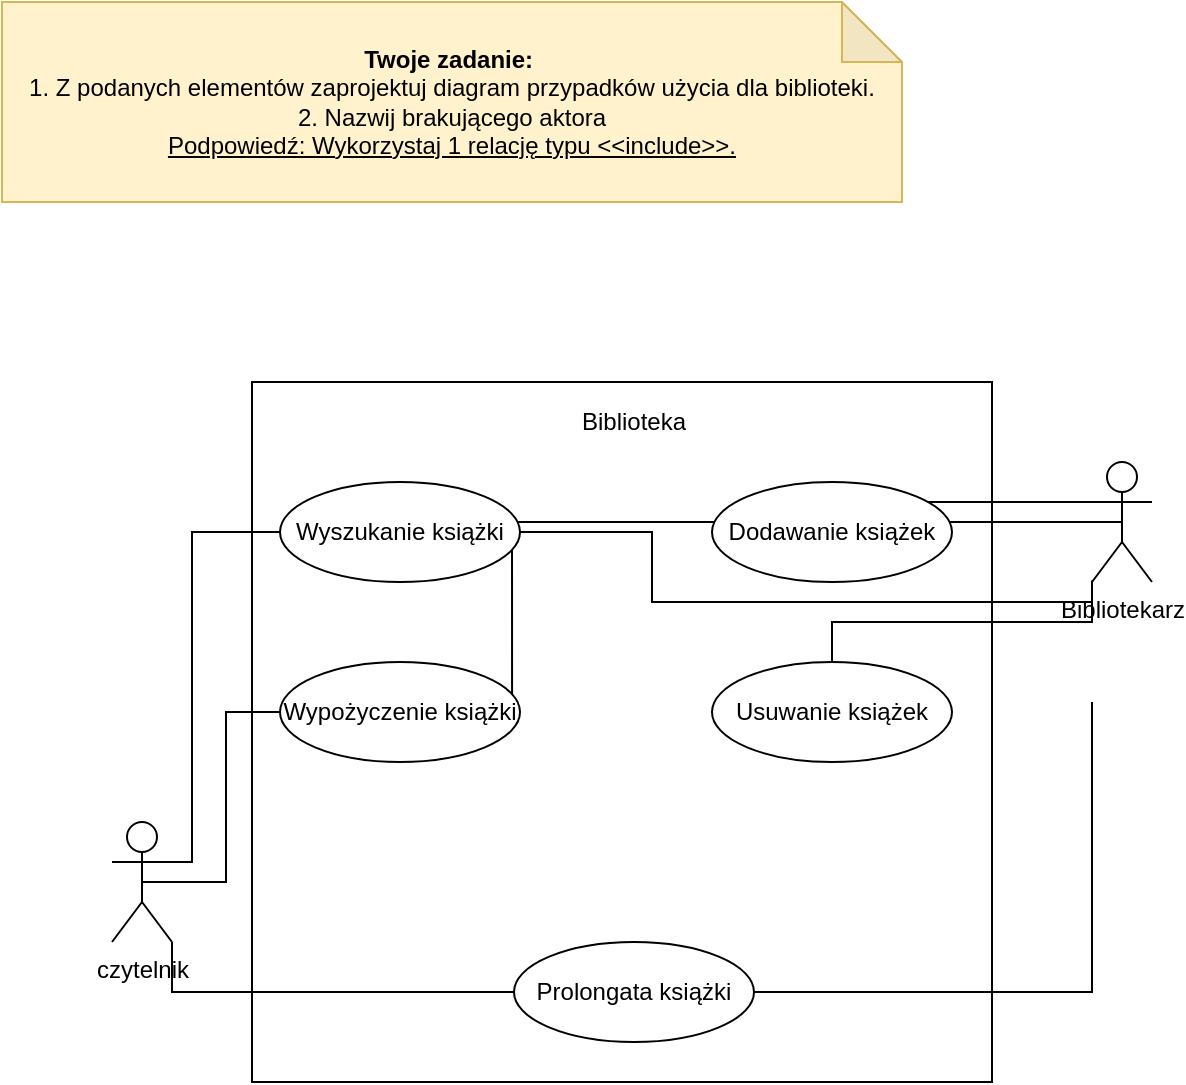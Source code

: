 <mxfile version="20.8.5" type="device" pages="6"><diagram id="owntlNmvrMlQgP1q4q-l" name="Task 1"><mxGraphModel dx="1430" dy="762" grid="1" gridSize="10" guides="1" tooltips="1" connect="1" arrows="1" fold="1" page="1" pageScale="1" pageWidth="827" pageHeight="1169" math="0" shadow="0"><root><mxCell id="0"/><mxCell id="1" parent="0"/><mxCell id="fiNVMJ7Mbm-b4R9BzBuI-1" value="" style="rounded=0;whiteSpace=wrap;html=1;" parent="1" vertex="1"><mxGeometry x="340" y="230" width="370" height="350" as="geometry"/></mxCell><mxCell id="YDgKCNMx6XYASBB9MlHv-9" style="edgeStyle=orthogonalEdgeStyle;rounded=0;orthogonalLoop=1;jettySize=auto;html=1;exitX=0;exitY=0.333;exitDx=0;exitDy=0;exitPerimeter=0;endArrow=none;endFill=0;" edge="1" parent="1" source="fiNVMJ7Mbm-b4R9BzBuI-2" target="fiNVMJ7Mbm-b4R9BzBuI-6"><mxGeometry relative="1" as="geometry"><Array as="points"><mxPoint x="700" y="290"/><mxPoint x="700" y="290"/></Array></mxGeometry></mxCell><mxCell id="YDgKCNMx6XYASBB9MlHv-10" style="edgeStyle=orthogonalEdgeStyle;rounded=0;orthogonalLoop=1;jettySize=auto;html=1;exitX=0;exitY=1;exitDx=0;exitDy=0;exitPerimeter=0;endArrow=none;endFill=0;" edge="1" parent="1" source="fiNVMJ7Mbm-b4R9BzBuI-2" target="fiNVMJ7Mbm-b4R9BzBuI-8"><mxGeometry relative="1" as="geometry"/></mxCell><mxCell id="AKP869XH4dTRRcfNYmqM-7" style="edgeStyle=orthogonalEdgeStyle;rounded=0;orthogonalLoop=1;jettySize=auto;html=1;exitX=0.5;exitY=0.5;exitDx=0;exitDy=0;exitPerimeter=0;entryX=0.967;entryY=0.6;entryDx=0;entryDy=0;entryPerimeter=0;endArrow=none;endFill=0;" edge="1" parent="1" source="fiNVMJ7Mbm-b4R9BzBuI-2" target="fiNVMJ7Mbm-b4R9BzBuI-9"><mxGeometry relative="1" as="geometry"/></mxCell><mxCell id="fiNVMJ7Mbm-b4R9BzBuI-2" value="Bibliotekarz" style="shape=umlActor;verticalLabelPosition=bottom;verticalAlign=top;html=1;outlineConnect=0;" parent="1" vertex="1"><mxGeometry x="760" y="270" width="30" height="60" as="geometry"/></mxCell><mxCell id="YDgKCNMx6XYASBB9MlHv-11" style="edgeStyle=orthogonalEdgeStyle;rounded=0;orthogonalLoop=1;jettySize=auto;html=1;exitX=1;exitY=0.333;exitDx=0;exitDy=0;exitPerimeter=0;entryX=0;entryY=0.5;entryDx=0;entryDy=0;endArrow=none;endFill=0;" edge="1" parent="1" source="fiNVMJ7Mbm-b4R9BzBuI-3" target="fiNVMJ7Mbm-b4R9BzBuI-7"><mxGeometry relative="1" as="geometry"><Array as="points"><mxPoint x="310" y="470"/><mxPoint x="310" y="305"/></Array></mxGeometry></mxCell><mxCell id="YDgKCNMx6XYASBB9MlHv-12" style="edgeStyle=orthogonalEdgeStyle;rounded=0;orthogonalLoop=1;jettySize=auto;html=1;exitX=0.5;exitY=0.5;exitDx=0;exitDy=0;exitPerimeter=0;entryX=0;entryY=0.5;entryDx=0;entryDy=0;endArrow=none;endFill=0;" edge="1" parent="1" source="fiNVMJ7Mbm-b4R9BzBuI-3" target="fiNVMJ7Mbm-b4R9BzBuI-9"><mxGeometry relative="1" as="geometry"/></mxCell><mxCell id="YDgKCNMx6XYASBB9MlHv-26" style="edgeStyle=orthogonalEdgeStyle;rounded=0;orthogonalLoop=1;jettySize=auto;html=1;exitX=1;exitY=1;exitDx=0;exitDy=0;exitPerimeter=0;endArrow=none;endFill=0;" edge="1" parent="1" source="fiNVMJ7Mbm-b4R9BzBuI-3" target="fiNVMJ7Mbm-b4R9BzBuI-10"><mxGeometry relative="1" as="geometry"/></mxCell><mxCell id="fiNVMJ7Mbm-b4R9BzBuI-3" value="czytelnik" style="shape=umlActor;verticalLabelPosition=bottom;verticalAlign=top;html=1;outlineConnect=0;" parent="1" vertex="1"><mxGeometry x="270" y="450" width="30" height="60" as="geometry"/></mxCell><mxCell id="fiNVMJ7Mbm-b4R9BzBuI-6" value="Dodawanie książek" style="ellipse;whiteSpace=wrap;html=1;" parent="1" vertex="1"><mxGeometry x="570" y="280" width="120" height="50" as="geometry"/></mxCell><mxCell id="fiNVMJ7Mbm-b4R9BzBuI-7" value="Wyszukanie książki" style="ellipse;whiteSpace=wrap;html=1;" parent="1" vertex="1"><mxGeometry x="354" y="280" width="120" height="50" as="geometry"/></mxCell><mxCell id="fiNVMJ7Mbm-b4R9BzBuI-8" value="Usuwanie książek" style="ellipse;whiteSpace=wrap;html=1;" parent="1" vertex="1"><mxGeometry x="570" y="370" width="120" height="50" as="geometry"/></mxCell><mxCell id="fiNVMJ7Mbm-b4R9BzBuI-9" value="Wypożyczenie książki" style="ellipse;whiteSpace=wrap;html=1;" parent="1" vertex="1"><mxGeometry x="354" y="370" width="120" height="50" as="geometry"/></mxCell><mxCell id="fiNVMJ7Mbm-b4R9BzBuI-10" value="Prolongata książki" style="ellipse;whiteSpace=wrap;html=1;" parent="1" vertex="1"><mxGeometry x="471" y="510" width="120" height="50" as="geometry"/></mxCell><mxCell id="fiNVMJ7Mbm-b4R9BzBuI-13" value="Biblioteka" style="text;html=1;strokeColor=none;fillColor=none;align=center;verticalAlign=middle;whiteSpace=wrap;rounded=0;" parent="1" vertex="1"><mxGeometry x="501" y="235" width="60" height="30" as="geometry"/></mxCell><mxCell id="fiNVMJ7Mbm-b4R9BzBuI-14" value="&lt;b&gt;Twoje zadanie:&amp;nbsp;&lt;/b&gt;&lt;br&gt;1. Z podanych elementów zaprojektuj diagram przypadków użycia dla biblioteki.&lt;br&gt;2. Nazwij brakującego aktora&lt;br&gt;&lt;u&gt;Podpowiedź: Wykorzystaj 1 relację typu &amp;lt;&amp;lt;include&amp;gt;&amp;gt;.&lt;/u&gt;" style="shape=note;whiteSpace=wrap;html=1;backgroundOutline=1;darkOpacity=0.05;fillColor=#fff2cc;strokeColor=#d6b656;" parent="1" vertex="1"><mxGeometry x="215" y="40" width="450" height="100" as="geometry"/></mxCell><mxCell id="AKP869XH4dTRRcfNYmqM-4" style="edgeStyle=orthogonalEdgeStyle;rounded=0;orthogonalLoop=1;jettySize=auto;html=1;endArrow=none;endFill=0;" edge="1" parent="1" target="fiNVMJ7Mbm-b4R9BzBuI-10"><mxGeometry relative="1" as="geometry"><mxPoint x="760" y="390" as="sourcePoint"/><mxPoint x="708.0" y="360" as="targetPoint"/><Array as="points"><mxPoint x="760" y="400"/><mxPoint x="760" y="535"/></Array></mxGeometry></mxCell><mxCell id="AKP869XH4dTRRcfNYmqM-6" style="edgeStyle=orthogonalEdgeStyle;rounded=0;orthogonalLoop=1;jettySize=auto;html=1;exitX=0;exitY=0.333;exitDx=0;exitDy=0;exitPerimeter=0;endArrow=none;endFill=0;" edge="1" parent="1" target="fiNVMJ7Mbm-b4R9BzBuI-7"><mxGeometry relative="1" as="geometry"><mxPoint x="760" y="329.31" as="sourcePoint"/><mxPoint x="678.0" y="329.31" as="targetPoint"/><Array as="points"><mxPoint x="760" y="340"/><mxPoint x="540" y="340"/><mxPoint x="540" y="305"/></Array></mxGeometry></mxCell></root></mxGraphModel></diagram><diagram id="7npg_O6MQA4fy2pZrxB2" name="Task 2"><mxGraphModel dx="988" dy="526" grid="1" gridSize="10" guides="1" tooltips="1" connect="1" arrows="1" fold="1" page="1" pageScale="1" pageWidth="827" pageHeight="1169" math="0" shadow="0"><root><mxCell id="-hokM0G4ZzlrH8w0Madk-0"/><mxCell id="-hokM0G4ZzlrH8w0Madk-1" parent="-hokM0G4ZzlrH8w0Madk-0"/><mxCell id="nRD-aK44gUYIZEkDZe6_-0" value="Library" style="swimlane;fontStyle=1;align=center;verticalAlign=top;childLayout=stackLayout;horizontal=1;startSize=26;horizontalStack=0;resizeParent=1;resizeParentMax=0;resizeLast=0;collapsible=1;marginBottom=0;" parent="-hokM0G4ZzlrH8w0Madk-1" vertex="1"><mxGeometry x="360" y="170" width="160" height="94" as="geometry"/></mxCell><mxCell id="nRD-aK44gUYIZEkDZe6_-1" value="+ name: String&#xA;+ address: String" style="text;strokeColor=none;fillColor=none;align=left;verticalAlign=top;spacingLeft=4;spacingRight=4;overflow=hidden;rotatable=0;points=[[0,0.5],[1,0.5]];portConstraint=eastwest;" parent="nRD-aK44gUYIZEkDZe6_-0" vertex="1"><mxGeometry y="26" width="160" height="34" as="geometry"/></mxCell><mxCell id="nRD-aK44gUYIZEkDZe6_-2" value="" style="line;strokeWidth=1;fillColor=none;align=left;verticalAlign=middle;spacingTop=-1;spacingLeft=3;spacingRight=3;rotatable=0;labelPosition=right;points=[];portConstraint=eastwest;" parent="nRD-aK44gUYIZEkDZe6_-0" vertex="1"><mxGeometry y="60" width="160" height="8" as="geometry"/></mxCell><mxCell id="nRD-aK44gUYIZEkDZe6_-3" value="+ addBook(Book): void " style="text;strokeColor=none;fillColor=none;align=left;verticalAlign=top;spacingLeft=4;spacingRight=4;overflow=hidden;rotatable=0;points=[[0,0.5],[1,0.5]];portConstraint=eastwest;" parent="nRD-aK44gUYIZEkDZe6_-0" vertex="1"><mxGeometry y="68" width="160" height="26" as="geometry"/></mxCell><mxCell id="nRD-aK44gUYIZEkDZe6_-5" value="Book" style="swimlane;fontStyle=1;align=center;verticalAlign=top;childLayout=stackLayout;horizontal=1;startSize=26;horizontalStack=0;resizeParent=1;resizeParentMax=0;resizeLast=0;collapsible=1;marginBottom=0;" parent="-hokM0G4ZzlrH8w0Madk-1" vertex="1"><mxGeometry x="360" y="360" width="160" height="88" as="geometry"/></mxCell><mxCell id="nRD-aK44gUYIZEkDZe6_-6" value="+ title: String&#xA;+ author: String&#xA;+ year: int" style="text;strokeColor=none;fillColor=none;align=left;verticalAlign=top;spacingLeft=4;spacingRight=4;overflow=hidden;rotatable=0;points=[[0,0.5],[1,0.5]];portConstraint=eastwest;" parent="nRD-aK44gUYIZEkDZe6_-5" vertex="1"><mxGeometry y="26" width="160" height="54" as="geometry"/></mxCell><mxCell id="nRD-aK44gUYIZEkDZe6_-7" value="" style="line;strokeWidth=1;fillColor=none;align=left;verticalAlign=middle;spacingTop=-1;spacingLeft=3;spacingRight=3;rotatable=0;labelPosition=right;points=[];portConstraint=eastwest;" parent="nRD-aK44gUYIZEkDZe6_-5" vertex="1"><mxGeometry y="80" width="160" height="8" as="geometry"/></mxCell><mxCell id="CQJkWr-fSMHss38onH8b-0" value="&lt;b&gt;Twoje zadanie:&amp;nbsp;&lt;/b&gt;&lt;br&gt;1. Połącz poniższe klasy odpowiednią relacją&lt;br&gt;2. Dopisz typy atrybutów" style="shape=note;whiteSpace=wrap;html=1;backgroundOutline=1;darkOpacity=0.05;fillColor=#fff2cc;strokeColor=#d6b656;" parent="-hokM0G4ZzlrH8w0Madk-1" vertex="1"><mxGeometry x="215" y="40" width="450" height="100" as="geometry"/></mxCell><mxCell id="ysZarZPTnQMSzYX44cAl-0" value="" style="endArrow=diamondThin;endFill=0;endSize=24;html=1;rounded=0;" edge="1" parent="-hokM0G4ZzlrH8w0Madk-1" source="nRD-aK44gUYIZEkDZe6_-5"><mxGeometry width="160" relative="1" as="geometry"><mxPoint x="440" y="350" as="sourcePoint"/><mxPoint x="439.76" y="264" as="targetPoint"/><Array as="points"><mxPoint x="439.76" y="344"/></Array></mxGeometry></mxCell></root></mxGraphModel></diagram><diagram id="W-m9PLszt2nzakdIBNIL" name="Task 3"><mxGraphModel dx="988" dy="526" grid="1" gridSize="10" guides="1" tooltips="1" connect="1" arrows="1" fold="1" page="1" pageScale="1" pageWidth="827" pageHeight="1169" math="0" shadow="0"><root><mxCell id="B8t0GHTOLurru0yVKest-0"/><mxCell id="B8t0GHTOLurru0yVKest-1" parent="B8t0GHTOLurru0yVKest-0"/><mxCell id="0bKowhCZ8McOUO-1GIOe-0" value="PhotoAlbum" style="swimlane;fontStyle=1;align=center;verticalAlign=top;childLayout=stackLayout;horizontal=1;startSize=26;horizontalStack=0;resizeParent=1;resizeParentMax=0;resizeLast=0;collapsible=1;marginBottom=0;" parent="B8t0GHTOLurru0yVKest-1" vertex="1"><mxGeometry x="340" y="310" width="160" height="108" as="geometry"/></mxCell><mxCell id="0bKowhCZ8McOUO-1GIOe-1" value="+ noOfPhotos: int" style="text;strokeColor=none;fillColor=none;align=left;verticalAlign=top;spacingLeft=4;spacingRight=4;overflow=hidden;rotatable=0;points=[[0,0.5],[1,0.5]];portConstraint=eastwest;" parent="0bKowhCZ8McOUO-1GIOe-0" vertex="1"><mxGeometry y="26" width="160" height="74" as="geometry"/></mxCell><mxCell id="0bKowhCZ8McOUO-1GIOe-2" value="" style="line;strokeWidth=1;fillColor=none;align=left;verticalAlign=middle;spacingTop=-1;spacingLeft=3;spacingRight=3;rotatable=0;labelPosition=right;points=[];portConstraint=eastwest;" parent="0bKowhCZ8McOUO-1GIOe-0" vertex="1"><mxGeometry y="100" width="160" height="8" as="geometry"/></mxCell><mxCell id="0bKowhCZ8McOUO-1GIOe-4" value="Book" style="swimlane;fontStyle=1;align=center;verticalAlign=top;childLayout=stackLayout;horizontal=1;startSize=26;horizontalStack=0;resizeParent=1;resizeParentMax=0;resizeLast=0;collapsible=1;marginBottom=0;" parent="B8t0GHTOLurru0yVKest-1" vertex="1"><mxGeometry x="230" y="170" width="160" height="88" as="geometry"/></mxCell><mxCell id="0bKowhCZ8McOUO-1GIOe-5" value="+ title: String&#xA;+ author: String&#xA;+ year: int" style="text;strokeColor=none;fillColor=none;align=left;verticalAlign=top;spacingLeft=4;spacingRight=4;overflow=hidden;rotatable=0;points=[[0,0.5],[1,0.5]];portConstraint=eastwest;" parent="0bKowhCZ8McOUO-1GIOe-4" vertex="1"><mxGeometry y="26" width="160" height="54" as="geometry"/></mxCell><mxCell id="0bKowhCZ8McOUO-1GIOe-6" value="" style="line;strokeWidth=1;fillColor=none;align=left;verticalAlign=middle;spacingTop=-1;spacingLeft=3;spacingRight=3;rotatable=0;labelPosition=right;points=[];portConstraint=eastwest;" parent="0bKowhCZ8McOUO-1GIOe-4" vertex="1"><mxGeometry y="80" width="160" height="8" as="geometry"/></mxCell><mxCell id="0bKowhCZ8McOUO-1GIOe-7" value="&lt;b&gt;Twoje zadanie:&amp;nbsp;&lt;/b&gt;&lt;br&gt;1. Połącz poniższe klasy odpowiednimi relacjami&lt;br&gt;2. Dopisz typy atrybutów" style="shape=note;whiteSpace=wrap;html=1;backgroundOutline=1;darkOpacity=0.05;fillColor=#fff2cc;strokeColor=#d6b656;" parent="B8t0GHTOLurru0yVKest-1" vertex="1"><mxGeometry x="215" y="40" width="450" height="100" as="geometry"/></mxCell><mxCell id="n2uwDHurj4HGK3DB6Ph8-0" value="ComicBook" style="swimlane;fontStyle=1;align=center;verticalAlign=top;childLayout=stackLayout;horizontal=1;startSize=26;horizontalStack=0;resizeParent=1;resizeParentMax=0;resizeLast=0;collapsible=1;marginBottom=0;" parent="B8t0GHTOLurru0yVKest-1" vertex="1"><mxGeometry x="560" y="310" width="160" height="108" as="geometry"/></mxCell><mxCell id="n2uwDHurj4HGK3DB6Ph8-1" value="+ drawingsAuthor: String&#xA;" style="text;strokeColor=none;fillColor=none;align=left;verticalAlign=top;spacingLeft=4;spacingRight=4;overflow=hidden;rotatable=0;points=[[0,0.5],[1,0.5]];portConstraint=eastwest;" parent="n2uwDHurj4HGK3DB6Ph8-0" vertex="1"><mxGeometry y="26" width="160" height="74" as="geometry"/></mxCell><mxCell id="n2uwDHurj4HGK3DB6Ph8-2" value="" style="line;strokeWidth=1;fillColor=none;align=left;verticalAlign=middle;spacingTop=-1;spacingLeft=3;spacingRight=3;rotatable=0;labelPosition=right;points=[];portConstraint=eastwest;" parent="n2uwDHurj4HGK3DB6Ph8-0" vertex="1"><mxGeometry y="100" width="160" height="8" as="geometry"/></mxCell><mxCell id="O-Pi-KXyYSprDkNd7EI_-0" value="Page" style="swimlane;fontStyle=1;align=center;verticalAlign=top;childLayout=stackLayout;horizontal=1;startSize=26;horizontalStack=0;resizeParent=1;resizeParentMax=0;resizeLast=0;collapsible=1;marginBottom=0;" parent="B8t0GHTOLurru0yVKest-1" vertex="1"><mxGeometry x="20" y="170" width="160" height="88" as="geometry"/></mxCell><mxCell id="O-Pi-KXyYSprDkNd7EI_-1" value="+ content: String&#xA;+ pageNumber: int" style="text;strokeColor=none;fillColor=none;align=left;verticalAlign=top;spacingLeft=4;spacingRight=4;overflow=hidden;rotatable=0;points=[[0,0.5],[1,0.5]];portConstraint=eastwest;" parent="O-Pi-KXyYSprDkNd7EI_-0" vertex="1"><mxGeometry y="26" width="160" height="54" as="geometry"/></mxCell><mxCell id="O-Pi-KXyYSprDkNd7EI_-2" value="" style="line;strokeWidth=1;fillColor=none;align=left;verticalAlign=middle;spacingTop=-1;spacingLeft=3;spacingRight=3;rotatable=0;labelPosition=right;points=[];portConstraint=eastwest;" parent="O-Pi-KXyYSprDkNd7EI_-0" vertex="1"><mxGeometry y="80" width="160" height="8" as="geometry"/></mxCell><mxCell id="mDzJ4SdkqZ_uuic5WlbQ-6" value="" style="endArrow=block;endFill=0;endSize=12;html=1;rounded=0;entryX=1;entryY=0.25;entryDx=0;entryDy=0;" edge="1" parent="B8t0GHTOLurru0yVKest-1" source="n2uwDHurj4HGK3DB6Ph8-0" target="0bKowhCZ8McOUO-1GIOe-4"><mxGeometry width="160" relative="1" as="geometry"><mxPoint x="700" y="180" as="sourcePoint"/><mxPoint x="560" y="200" as="targetPoint"/><Array as="points"><mxPoint x="640" y="192"/></Array></mxGeometry></mxCell><mxCell id="mDzJ4SdkqZ_uuic5WlbQ-11" value="Text" style="edgeLabel;html=1;align=center;verticalAlign=middle;resizable=0;points=[];" vertex="1" connectable="0" parent="mDzJ4SdkqZ_uuic5WlbQ-6"><mxGeometry x="0.438" y="2" relative="1" as="geometry"><mxPoint as="offset"/></mxGeometry></mxCell><mxCell id="mDzJ4SdkqZ_uuic5WlbQ-8" value="" style="endArrow=block;endFill=0;endSize=12;html=1;rounded=0;exitX=0.813;exitY=0;exitDx=0;exitDy=0;exitPerimeter=0;entryX=1.01;entryY=0.624;entryDx=0;entryDy=0;entryPerimeter=0;" edge="1" parent="B8t0GHTOLurru0yVKest-1" source="0bKowhCZ8McOUO-1GIOe-0" target="0bKowhCZ8McOUO-1GIOe-5"><mxGeometry width="160" relative="1" as="geometry"><mxPoint x="560" y="296" as="sourcePoint"/><mxPoint x="480" y="220" as="targetPoint"/><Array as="points"><mxPoint x="470" y="230"/><mxPoint x="440" y="230"/></Array></mxGeometry></mxCell><mxCell id="mDzJ4SdkqZ_uuic5WlbQ-10" value="" style="endArrow=diamondThin;endFill=1;endSize=24;html=1;rounded=0;" edge="1" parent="B8t0GHTOLurru0yVKest-1" source="O-Pi-KXyYSprDkNd7EI_-0" target="0bKowhCZ8McOUO-1GIOe-4"><mxGeometry width="160" relative="1" as="geometry"><mxPoint x="260.0" y="540" as="sourcePoint"/><mxPoint x="320.774" y="440" as="targetPoint"/></mxGeometry></mxCell></root></mxGraphModel></diagram><diagram id="hiGEQPOsHj9FdNTmsEbH" name="Task 4"><mxGraphModel dx="1185" dy="631" grid="1" gridSize="10" guides="1" tooltips="1" connect="1" arrows="1" fold="1" page="1" pageScale="1" pageWidth="827" pageHeight="1169" math="0" shadow="0"><root><mxCell id="zQKBLW_Dorh8VvVXMn18-0"/><mxCell id="zQKBLW_Dorh8VvVXMn18-1" parent="zQKBLW_Dorh8VvVXMn18-0"/><mxCell id="biwbquzycyAjccMa6zF_-0" value="&lt;b&gt;Twoje zadanie:&amp;nbsp;&lt;/b&gt;&lt;br&gt;1. Połącz poniższe klasy odpowiednimi relacjami" style="shape=note;whiteSpace=wrap;html=1;backgroundOutline=1;darkOpacity=0.05;fillColor=#fff2cc;strokeColor=#d6b656;" parent="zQKBLW_Dorh8VvVXMn18-1" vertex="1"><mxGeometry x="215" y="40" width="450" height="100" as="geometry"/></mxCell><mxCell id="zGhkcogxnPeAmHH5Gk7D-2" value="DiskLogger" style="swimlane;fontStyle=1;align=center;verticalAlign=top;childLayout=stackLayout;horizontal=1;startSize=26;horizontalStack=0;resizeParent=1;resizeParentMax=0;resizeLast=0;collapsible=1;marginBottom=0;" parent="zQKBLW_Dorh8VvVXMn18-1" vertex="1"><mxGeometry x="160" y="300" width="160" height="110" as="geometry"/></mxCell><mxCell id="zGhkcogxnPeAmHH5Gk7D-3" value="" style="line;strokeWidth=1;fillColor=none;align=left;verticalAlign=middle;spacingTop=-1;spacingLeft=3;spacingRight=3;rotatable=0;labelPosition=right;points=[];portConstraint=eastwest;" parent="zGhkcogxnPeAmHH5Gk7D-2" vertex="1"><mxGeometry y="26" width="160" height="8" as="geometry"/></mxCell><mxCell id="zGhkcogxnPeAmHH5Gk7D-4" value="+ DiskLogger(path: String)&#xA;+ saveLogs()&#xA;+ readLogs()&#xA;+ getFreeSpace()" style="text;strokeColor=none;fillColor=none;align=left;verticalAlign=top;spacingLeft=4;spacingRight=4;overflow=hidden;rotatable=0;points=[[0,0.5],[1,0.5]];portConstraint=eastwest;" parent="zGhkcogxnPeAmHH5Gk7D-2" vertex="1"><mxGeometry y="34" width="160" height="76" as="geometry"/></mxCell><mxCell id="acX4rQDsnBzWrm2iUyz0-0" value="&lt;&lt;interface&gt;&gt;&#xA;ILoggable" style="swimlane;fontStyle=1;align=center;verticalAlign=top;childLayout=stackLayout;horizontal=1;startSize=40;horizontalStack=0;resizeParent=1;resizeParentMax=0;resizeLast=0;collapsible=1;marginBottom=0;" vertex="1" parent="zQKBLW_Dorh8VvVXMn18-1"><mxGeometry x="340" y="150" width="160" height="102" as="geometry"/></mxCell><mxCell id="acX4rQDsnBzWrm2iUyz0-1" value="" style="line;strokeWidth=1;fillColor=none;align=left;verticalAlign=middle;spacingTop=-1;spacingLeft=3;spacingRight=3;rotatable=0;labelPosition=right;points=[];portConstraint=eastwest;" vertex="1" parent="acX4rQDsnBzWrm2iUyz0-0"><mxGeometry y="40" width="160" height="8" as="geometry"/></mxCell><mxCell id="acX4rQDsnBzWrm2iUyz0-2" value="+ saveLogs(): void&#xA;+ readLogs(): void" style="text;strokeColor=none;fillColor=none;align=left;verticalAlign=top;spacingLeft=4;spacingRight=4;overflow=hidden;rotatable=0;points=[[0,0.5],[1,0.5]];portConstraint=eastwest;" vertex="1" parent="acX4rQDsnBzWrm2iUyz0-0"><mxGeometry y="48" width="160" height="54" as="geometry"/></mxCell><mxCell id="acX4rQDsnBzWrm2iUyz0-3" value="DBLogger" style="swimlane;fontStyle=1;align=center;verticalAlign=top;childLayout=stackLayout;horizontal=1;startSize=26;horizontalStack=0;resizeParent=1;resizeParentMax=0;resizeLast=0;collapsible=1;marginBottom=0;" vertex="1" parent="zQKBLW_Dorh8VvVXMn18-1"><mxGeometry x="520" y="300" width="160" height="90" as="geometry"/></mxCell><mxCell id="acX4rQDsnBzWrm2iUyz0-4" value="" style="line;strokeWidth=1;fillColor=none;align=left;verticalAlign=middle;spacingTop=-1;spacingLeft=3;spacingRight=3;rotatable=0;labelPosition=right;points=[];portConstraint=eastwest;" vertex="1" parent="acX4rQDsnBzWrm2iUyz0-3"><mxGeometry y="26" width="160" height="8" as="geometry"/></mxCell><mxCell id="acX4rQDsnBzWrm2iUyz0-5" value="+ DBLogger(url: String)&#xA;+ saveLogs()&#xA;+ readLogs()" style="text;strokeColor=none;fillColor=none;align=left;verticalAlign=top;spacingLeft=4;spacingRight=4;overflow=hidden;rotatable=0;points=[[0,0.5],[1,0.5]];portConstraint=eastwest;" vertex="1" parent="acX4rQDsnBzWrm2iUyz0-3"><mxGeometry y="34" width="160" height="56" as="geometry"/></mxCell><mxCell id="hwGtPSNumsBJ1LclaPf8-0" value="" style="endArrow=block;dashed=1;endFill=0;endSize=12;html=1;rounded=0;" edge="1" parent="zQKBLW_Dorh8VvVXMn18-1" source="zGhkcogxnPeAmHH5Gk7D-2" target="acX4rQDsnBzWrm2iUyz0-2"><mxGeometry width="160" relative="1" as="geometry"><mxPoint x="350" y="330" as="sourcePoint"/><mxPoint x="510" y="330" as="targetPoint"/><Array as="points"><mxPoint x="420" y="360"/></Array></mxGeometry></mxCell><mxCell id="hwGtPSNumsBJ1LclaPf8-2" value="" style="endArrow=block;dashed=1;endFill=0;endSize=12;html=1;rounded=0;entryX=0.496;entryY=1.008;entryDx=0;entryDy=0;entryPerimeter=0;" edge="1" parent="zQKBLW_Dorh8VvVXMn18-1" target="acX4rQDsnBzWrm2iUyz0-2"><mxGeometry width="160" relative="1" as="geometry"><mxPoint x="524" y="360" as="sourcePoint"/><mxPoint x="414" y="330" as="targetPoint"/><Array as="points"><mxPoint x="420" y="360"/></Array></mxGeometry></mxCell></root></mxGraphModel></diagram><diagram id="bpHCtPXCQBbEEvCoJDGr" name="Task 5"><mxGraphModel dx="1430" dy="762" grid="1" gridSize="10" guides="1" tooltips="1" connect="1" arrows="1" fold="1" page="1" pageScale="1" pageWidth="827" pageHeight="1169" math="0" shadow="0"><root><mxCell id="WU1puQL2vgvNo8PW1k5W-0"/><mxCell id="WU1puQL2vgvNo8PW1k5W-1" parent="WU1puQL2vgvNo8PW1k5W-0"/><mxCell id="ixOoNvvyH3vF_-r1i3Nk-3" value="System" style="swimlane;fontStyle=1;align=center;verticalAlign=top;childLayout=stackLayout;horizontal=1;startSize=40;horizontalStack=0;resizeParent=1;resizeParentMax=0;resizeLast=0;collapsible=1;marginBottom=0;" parent="WU1puQL2vgvNo8PW1k5W-1" vertex="1"><mxGeometry x="550" y="200" width="160" height="48" as="geometry"/></mxCell><mxCell id="ixOoNvvyH3vF_-r1i3Nk-4" value="" style="line;strokeWidth=1;fillColor=none;align=left;verticalAlign=middle;spacingTop=-1;spacingLeft=3;spacingRight=3;rotatable=0;labelPosition=right;points=[];portConstraint=eastwest;" parent="ixOoNvvyH3vF_-r1i3Nk-3" vertex="1"><mxGeometry y="40" width="160" height="8" as="geometry"/></mxCell><mxCell id="ixOoNvvyH3vF_-r1i3Nk-6" value="&lt;b&gt;Twoje zadanie:&amp;nbsp;&lt;/b&gt;&lt;br&gt;1. Połącz poniższe klasy odpowiednimi relacjami" style="shape=note;whiteSpace=wrap;html=1;backgroundOutline=1;darkOpacity=0.05;fillColor=#fff2cc;strokeColor=#d6b656;" parent="WU1puQL2vgvNo8PW1k5W-1" vertex="1"><mxGeometry x="215" y="40" width="450" height="100" as="geometry"/></mxCell><mxCell id="3e2aApjJcRscgJGKFBvh-0" value="Module 1" style="swimlane;fontStyle=1;align=center;verticalAlign=top;childLayout=stackLayout;horizontal=1;startSize=40;horizontalStack=0;resizeParent=1;resizeParentMax=0;resizeLast=0;collapsible=1;marginBottom=0;" parent="WU1puQL2vgvNo8PW1k5W-1" vertex="1"><mxGeometry x="460" y="380" width="160" height="48" as="geometry"/></mxCell><mxCell id="3e2aApjJcRscgJGKFBvh-1" value="" style="line;strokeWidth=1;fillColor=none;align=left;verticalAlign=middle;spacingTop=-1;spacingLeft=3;spacingRight=3;rotatable=0;labelPosition=right;points=[];portConstraint=eastwest;" parent="3e2aApjJcRscgJGKFBvh-0" vertex="1"><mxGeometry y="40" width="160" height="8" as="geometry"/></mxCell><mxCell id="3e2aApjJcRscgJGKFBvh-2" value="Module 2" style="swimlane;fontStyle=1;align=center;verticalAlign=top;childLayout=stackLayout;horizontal=1;startSize=40;horizontalStack=0;resizeParent=1;resizeParentMax=0;resizeLast=0;collapsible=1;marginBottom=0;" parent="WU1puQL2vgvNo8PW1k5W-1" vertex="1"><mxGeometry x="810" y="339" width="160" height="48" as="geometry"/></mxCell><mxCell id="3e2aApjJcRscgJGKFBvh-3" value="" style="line;strokeWidth=1;fillColor=none;align=left;verticalAlign=middle;spacingTop=-1;spacingLeft=3;spacingRight=3;rotatable=0;labelPosition=right;points=[];portConstraint=eastwest;" parent="3e2aApjJcRscgJGKFBvh-2" vertex="1"><mxGeometry y="40" width="160" height="8" as="geometry"/></mxCell><mxCell id="3e2aApjJcRscgJGKFBvh-4" value="Module 3" style="swimlane;fontStyle=1;align=center;verticalAlign=top;childLayout=stackLayout;horizontal=1;startSize=40;horizontalStack=0;resizeParent=1;resizeParentMax=0;resizeLast=0;collapsible=1;marginBottom=0;" parent="WU1puQL2vgvNo8PW1k5W-1" vertex="1"><mxGeometry x="650" y="480" width="160" height="48" as="geometry"/></mxCell><mxCell id="3e2aApjJcRscgJGKFBvh-5" value="" style="line;strokeWidth=1;fillColor=none;align=left;verticalAlign=middle;spacingTop=-1;spacingLeft=3;spacingRight=3;rotatable=0;labelPosition=right;points=[];portConstraint=eastwest;" parent="3e2aApjJcRscgJGKFBvh-4" vertex="1"><mxGeometry y="40" width="160" height="8" as="geometry"/></mxCell><mxCell id="0LocQpD3mtcIZzFmPPq4-0" value="&lt;&lt;interface&gt;&gt;&#xA;ILoggable" style="swimlane;fontStyle=1;align=center;verticalAlign=top;childLayout=stackLayout;horizontal=1;startSize=40;horizontalStack=0;resizeParent=1;resizeParentMax=0;resizeLast=0;collapsible=1;marginBottom=0;" parent="WU1puQL2vgvNo8PW1k5W-1" vertex="1"><mxGeometry x="290" y="180" width="160" height="102" as="geometry"/></mxCell><mxCell id="0LocQpD3mtcIZzFmPPq4-1" value="" style="line;strokeWidth=1;fillColor=none;align=left;verticalAlign=middle;spacingTop=-1;spacingLeft=3;spacingRight=3;rotatable=0;labelPosition=right;points=[];portConstraint=eastwest;" parent="0LocQpD3mtcIZzFmPPq4-0" vertex="1"><mxGeometry y="40" width="160" height="8" as="geometry"/></mxCell><mxCell id="0LocQpD3mtcIZzFmPPq4-2" value="+ saveLogs()&#xA;+ readLogs()" style="text;strokeColor=none;fillColor=none;align=left;verticalAlign=top;spacingLeft=4;spacingRight=4;overflow=hidden;rotatable=0;points=[[0,0.5],[1,0.5]];portConstraint=eastwest;" parent="0LocQpD3mtcIZzFmPPq4-0" vertex="1"><mxGeometry y="48" width="160" height="54" as="geometry"/></mxCell><mxCell id="MCOPB2pLy5qsnxoA6EZP-0" value="DBLogger" style="swimlane;fontStyle=1;align=center;verticalAlign=top;childLayout=stackLayout;horizontal=1;startSize=26;horizontalStack=0;resizeParent=1;resizeParentMax=0;resizeLast=0;collapsible=1;marginBottom=0;" parent="WU1puQL2vgvNo8PW1k5W-1" vertex="1"><mxGeometry x="120" y="297" width="160" height="90" as="geometry"/></mxCell><mxCell id="MCOPB2pLy5qsnxoA6EZP-1" value="" style="line;strokeWidth=1;fillColor=none;align=left;verticalAlign=middle;spacingTop=-1;spacingLeft=3;spacingRight=3;rotatable=0;labelPosition=right;points=[];portConstraint=eastwest;" parent="MCOPB2pLy5qsnxoA6EZP-0" vertex="1"><mxGeometry y="26" width="160" height="8" as="geometry"/></mxCell><mxCell id="MCOPB2pLy5qsnxoA6EZP-2" value="+ DBLogger(url: String)&#xA;+ saveLogs()&#xA;+ readLogs()" style="text;strokeColor=none;fillColor=none;align=left;verticalAlign=top;spacingLeft=4;spacingRight=4;overflow=hidden;rotatable=0;points=[[0,0.5],[1,0.5]];portConstraint=eastwest;" parent="MCOPB2pLy5qsnxoA6EZP-0" vertex="1"><mxGeometry y="34" width="160" height="56" as="geometry"/></mxCell><mxCell id="WyZWbqEbE7P191hWB5Da-0" value="" style="endArrow=block;dashed=1;endFill=0;endSize=12;html=1;rounded=0;" edge="1" parent="WU1puQL2vgvNo8PW1k5W-1" source="MCOPB2pLy5qsnxoA6EZP-2" target="0LocQpD3mtcIZzFmPPq4-2"><mxGeometry width="160" relative="1" as="geometry"><mxPoint x="330" y="570" as="sourcePoint"/><mxPoint x="490" y="570" as="targetPoint"/><Array as="points"><mxPoint x="370" y="360"/></Array></mxGeometry></mxCell><mxCell id="jy5tuRRMA6x9rk9hkAK0-7" value="" style="endArrow=diamondThin;endFill=1;endSize=24;html=1;rounded=0;dashed=1;exitX=1;exitY=0.25;exitDx=0;exitDy=0;" edge="1" parent="WU1puQL2vgvNo8PW1k5W-1" source="0LocQpD3mtcIZzFmPPq4-0" target="ixOoNvvyH3vF_-r1i3Nk-3"><mxGeometry width="160" relative="1" as="geometry"><mxPoint x="350" y="450" as="sourcePoint"/><mxPoint x="510" y="450" as="targetPoint"/></mxGeometry></mxCell><mxCell id="jy5tuRRMA6x9rk9hkAK0-8" value="" style="endArrow=diamondThin;endFill=1;endSize=24;html=1;rounded=0;dashed=1;" edge="1" parent="WU1puQL2vgvNo8PW1k5W-1" source="3e2aApjJcRscgJGKFBvh-0" target="ixOoNvvyH3vF_-r1i3Nk-3"><mxGeometry width="160" relative="1" as="geometry"><mxPoint x="510" y="297.0" as="sourcePoint"/><mxPoint x="610" y="307.278" as="targetPoint"/></mxGeometry></mxCell><mxCell id="jy5tuRRMA6x9rk9hkAK0-9" value="" style="endArrow=diamondThin;endFill=1;endSize=24;html=1;rounded=0;dashed=1;" edge="1" parent="WU1puQL2vgvNo8PW1k5W-1" source="3e2aApjJcRscgJGKFBvh-4" target="ixOoNvvyH3vF_-r1i3Nk-3"><mxGeometry width="160" relative="1" as="geometry"><mxPoint x="700" y="297.0" as="sourcePoint"/><mxPoint x="800" y="307.278" as="targetPoint"/></mxGeometry></mxCell><mxCell id="jy5tuRRMA6x9rk9hkAK0-10" value="" style="endArrow=diamondThin;endFill=1;endSize=24;html=1;rounded=0;dashed=1;" edge="1" parent="WU1puQL2vgvNo8PW1k5W-1" source="3e2aApjJcRscgJGKFBvh-2" target="ixOoNvvyH3vF_-r1i3Nk-3"><mxGeometry width="160" relative="1" as="geometry"><mxPoint x="870" y="225.86" as="sourcePoint"/><mxPoint x="970" y="236.138" as="targetPoint"/></mxGeometry></mxCell></root></mxGraphModel></diagram><diagram id="DeD-rPjE6gfxJtLJVLYT" name="Task 6"><mxGraphModel dx="2074" dy="1105" grid="1" gridSize="10" guides="1" tooltips="1" connect="1" arrows="1" fold="1" page="1" pageScale="1" pageWidth="827" pageHeight="1169" math="0" shadow="0"><root><mxCell id="5KkjHZ9tNNi1XJ1VCQtn-0"/><mxCell id="5KkjHZ9tNNi1XJ1VCQtn-1" parent="5KkjHZ9tNNi1XJ1VCQtn-0"/><mxCell id="pJkLlIEG0vpKPybjExPq-0" value="PhotoAlbum" style="swimlane;fontStyle=1;align=center;verticalAlign=top;childLayout=stackLayout;horizontal=1;startSize=26;horizontalStack=0;resizeParent=1;resizeParentMax=0;resizeLast=0;collapsible=1;marginBottom=0;" parent="5KkjHZ9tNNi1XJ1VCQtn-1" vertex="1"><mxGeometry x="370" y="187" width="160" height="108" as="geometry"/></mxCell><mxCell id="pJkLlIEG0vpKPybjExPq-1" value="+ title&#xA;+ author&#xA;+ year&#xA;+ noOfPhotos" style="text;strokeColor=none;fillColor=none;align=left;verticalAlign=top;spacingLeft=4;spacingRight=4;overflow=hidden;rotatable=0;points=[[0,0.5],[1,0.5]];portConstraint=eastwest;" parent="pJkLlIEG0vpKPybjExPq-0" vertex="1"><mxGeometry y="26" width="160" height="74" as="geometry"/></mxCell><mxCell id="pJkLlIEG0vpKPybjExPq-2" value="" style="line;strokeWidth=1;fillColor=none;align=left;verticalAlign=middle;spacingTop=-1;spacingLeft=3;spacingRight=3;rotatable=0;labelPosition=right;points=[];portConstraint=eastwest;" parent="pJkLlIEG0vpKPybjExPq-0" vertex="1"><mxGeometry y="100" width="160" height="8" as="geometry"/></mxCell><mxCell id="pJkLlIEG0vpKPybjExPq-3" value="Book" style="swimlane;fontStyle=1;align=center;verticalAlign=top;childLayout=stackLayout;horizontal=1;startSize=26;horizontalStack=0;resizeParent=1;resizeParentMax=0;resizeLast=0;collapsible=1;marginBottom=0;" parent="5KkjHZ9tNNi1XJ1VCQtn-1" vertex="1"><mxGeometry x="140" y="222" width="160" height="88" as="geometry"/></mxCell><mxCell id="pJkLlIEG0vpKPybjExPq-4" value="+ title&#xA;+ author&#xA;+ year" style="text;strokeColor=none;fillColor=none;align=left;verticalAlign=top;spacingLeft=4;spacingRight=4;overflow=hidden;rotatable=0;points=[[0,0.5],[1,0.5]];portConstraint=eastwest;" parent="pJkLlIEG0vpKPybjExPq-3" vertex="1"><mxGeometry y="26" width="160" height="54" as="geometry"/></mxCell><mxCell id="pJkLlIEG0vpKPybjExPq-5" value="" style="line;strokeWidth=1;fillColor=none;align=left;verticalAlign=middle;spacingTop=-1;spacingLeft=3;spacingRight=3;rotatable=0;labelPosition=right;points=[];portConstraint=eastwest;" parent="pJkLlIEG0vpKPybjExPq-3" vertex="1"><mxGeometry y="80" width="160" height="8" as="geometry"/></mxCell><mxCell id="pJkLlIEG0vpKPybjExPq-6" value="ComicBook" style="swimlane;fontStyle=1;align=center;verticalAlign=top;childLayout=stackLayout;horizontal=1;startSize=26;horizontalStack=0;resizeParent=1;resizeParentMax=0;resizeLast=0;collapsible=1;marginBottom=0;" parent="5KkjHZ9tNNi1XJ1VCQtn-1" vertex="1"><mxGeometry x="270" y="490" width="160" height="108" as="geometry"/></mxCell><mxCell id="pJkLlIEG0vpKPybjExPq-7" value="+ title&#xA;+ author&#xA;+ drawingsAuthor&#xA;+ year" style="text;strokeColor=none;fillColor=none;align=left;verticalAlign=top;spacingLeft=4;spacingRight=4;overflow=hidden;rotatable=0;points=[[0,0.5],[1,0.5]];portConstraint=eastwest;" parent="pJkLlIEG0vpKPybjExPq-6" vertex="1"><mxGeometry y="26" width="160" height="74" as="geometry"/></mxCell><mxCell id="pJkLlIEG0vpKPybjExPq-8" value="" style="line;strokeWidth=1;fillColor=none;align=left;verticalAlign=middle;spacingTop=-1;spacingLeft=3;spacingRight=3;rotatable=0;labelPosition=right;points=[];portConstraint=eastwest;" parent="pJkLlIEG0vpKPybjExPq-6" vertex="1"><mxGeometry y="100" width="160" height="8" as="geometry"/></mxCell><mxCell id="pJkLlIEG0vpKPybjExPq-9" value="Page" style="swimlane;fontStyle=1;align=center;verticalAlign=top;childLayout=stackLayout;horizontal=1;startSize=26;horizontalStack=0;resizeParent=1;resizeParentMax=0;resizeLast=0;collapsible=1;marginBottom=0;" parent="5KkjHZ9tNNi1XJ1VCQtn-1" vertex="1"><mxGeometry x="370" y="370" width="160" height="88" as="geometry"/></mxCell><mxCell id="pJkLlIEG0vpKPybjExPq-10" value="+ content: String&#xA;+ pageNumber: int" style="text;strokeColor=none;fillColor=none;align=left;verticalAlign=top;spacingLeft=4;spacingRight=4;overflow=hidden;rotatable=0;points=[[0,0.5],[1,0.5]];portConstraint=eastwest;" parent="pJkLlIEG0vpKPybjExPq-9" vertex="1"><mxGeometry y="26" width="160" height="54" as="geometry"/></mxCell><mxCell id="pJkLlIEG0vpKPybjExPq-11" value="" style="line;strokeWidth=1;fillColor=none;align=left;verticalAlign=middle;spacingTop=-1;spacingLeft=3;spacingRight=3;rotatable=0;labelPosition=right;points=[];portConstraint=eastwest;" parent="pJkLlIEG0vpKPybjExPq-9" vertex="1"><mxGeometry y="80" width="160" height="8" as="geometry"/></mxCell><mxCell id="pJkLlIEG0vpKPybjExPq-12" value="Photo" style="swimlane;fontStyle=1;align=center;verticalAlign=top;childLayout=stackLayout;horizontal=1;startSize=26;horizontalStack=0;resizeParent=1;resizeParentMax=0;resizeLast=0;collapsible=1;marginBottom=0;" parent="5KkjHZ9tNNi1XJ1VCQtn-1" vertex="1"><mxGeometry x="590" y="197" width="160" height="88" as="geometry"/></mxCell><mxCell id="pJkLlIEG0vpKPybjExPq-13" value="+ content: Image&#xA;+ size: int" style="text;strokeColor=none;fillColor=none;align=left;verticalAlign=top;spacingLeft=4;spacingRight=4;overflow=hidden;rotatable=0;points=[[0,0.5],[1,0.5]];portConstraint=eastwest;" parent="pJkLlIEG0vpKPybjExPq-12" vertex="1"><mxGeometry y="26" width="160" height="54" as="geometry"/></mxCell><mxCell id="pJkLlIEG0vpKPybjExPq-14" value="" style="line;strokeWidth=1;fillColor=none;align=left;verticalAlign=middle;spacingTop=-1;spacingLeft=3;spacingRight=3;rotatable=0;labelPosition=right;points=[];portConstraint=eastwest;" parent="pJkLlIEG0vpKPybjExPq-12" vertex="1"><mxGeometry y="80" width="160" height="8" as="geometry"/></mxCell><mxCell id="pJkLlIEG0vpKPybjExPq-15" value="Drawing" style="swimlane;fontStyle=1;align=center;verticalAlign=top;childLayout=stackLayout;horizontal=1;startSize=26;horizontalStack=0;resizeParent=1;resizeParentMax=0;resizeLast=0;collapsible=1;marginBottom=0;" parent="5KkjHZ9tNNi1XJ1VCQtn-1" vertex="1"><mxGeometry x="180" y="340" width="160" height="88" as="geometry"/></mxCell><mxCell id="pJkLlIEG0vpKPybjExPq-16" value="+ content: Image&#xA;+ type: String" style="text;strokeColor=none;fillColor=none;align=left;verticalAlign=top;spacingLeft=4;spacingRight=4;overflow=hidden;rotatable=0;points=[[0,0.5],[1,0.5]];portConstraint=eastwest;" parent="pJkLlIEG0vpKPybjExPq-15" vertex="1"><mxGeometry y="26" width="160" height="54" as="geometry"/></mxCell><mxCell id="pJkLlIEG0vpKPybjExPq-17" value="" style="line;strokeWidth=1;fillColor=none;align=left;verticalAlign=middle;spacingTop=-1;spacingLeft=3;spacingRight=3;rotatable=0;labelPosition=right;points=[];portConstraint=eastwest;" parent="pJkLlIEG0vpKPybjExPq-15" vertex="1"><mxGeometry y="80" width="160" height="8" as="geometry"/></mxCell><mxCell id="vDggSaKcxarH5NmQ4RYj-0" value="&lt;b&gt;Twoje zadanie:&amp;nbsp;&lt;/b&gt;&lt;br&gt;1. Połącz poniższe klasy odpowiednimi relacjami" style="shape=note;whiteSpace=wrap;html=1;backgroundOutline=1;darkOpacity=0.05;fillColor=#fff2cc;strokeColor=#d6b656;" parent="5KkjHZ9tNNi1XJ1VCQtn-1" vertex="1"><mxGeometry x="215" y="40" width="450" height="100" as="geometry"/></mxCell><mxCell id="3Pdtl6ZgnLPT5PY7PvtA-0" value="Library" style="swimlane;fontStyle=1;align=center;verticalAlign=top;childLayout=stackLayout;horizontal=1;startSize=26;horizontalStack=0;resizeParent=1;resizeParentMax=0;resizeLast=0;collapsible=1;marginBottom=0;" parent="5KkjHZ9tNNi1XJ1VCQtn-1" vertex="1"><mxGeometry x="560" y="330" width="160" height="94" as="geometry"/></mxCell><mxCell id="3Pdtl6ZgnLPT5PY7PvtA-1" value="+ name&#xA;+ address" style="text;strokeColor=none;fillColor=none;align=left;verticalAlign=top;spacingLeft=4;spacingRight=4;overflow=hidden;rotatable=0;points=[[0,0.5],[1,0.5]];portConstraint=eastwest;" parent="3Pdtl6ZgnLPT5PY7PvtA-0" vertex="1"><mxGeometry y="26" width="160" height="34" as="geometry"/></mxCell><mxCell id="3Pdtl6ZgnLPT5PY7PvtA-2" value="" style="line;strokeWidth=1;fillColor=none;align=left;verticalAlign=middle;spacingTop=-1;spacingLeft=3;spacingRight=3;rotatable=0;labelPosition=right;points=[];portConstraint=eastwest;" parent="3Pdtl6ZgnLPT5PY7PvtA-0" vertex="1"><mxGeometry y="60" width="160" height="8" as="geometry"/></mxCell><mxCell id="3Pdtl6ZgnLPT5PY7PvtA-3" value="+ addBook(Book)" style="text;strokeColor=none;fillColor=none;align=left;verticalAlign=top;spacingLeft=4;spacingRight=4;overflow=hidden;rotatable=0;points=[[0,0.5],[1,0.5]];portConstraint=eastwest;" parent="3Pdtl6ZgnLPT5PY7PvtA-0" vertex="1"><mxGeometry y="68" width="160" height="26" as="geometry"/></mxCell></root></mxGraphModel></diagram></mxfile>